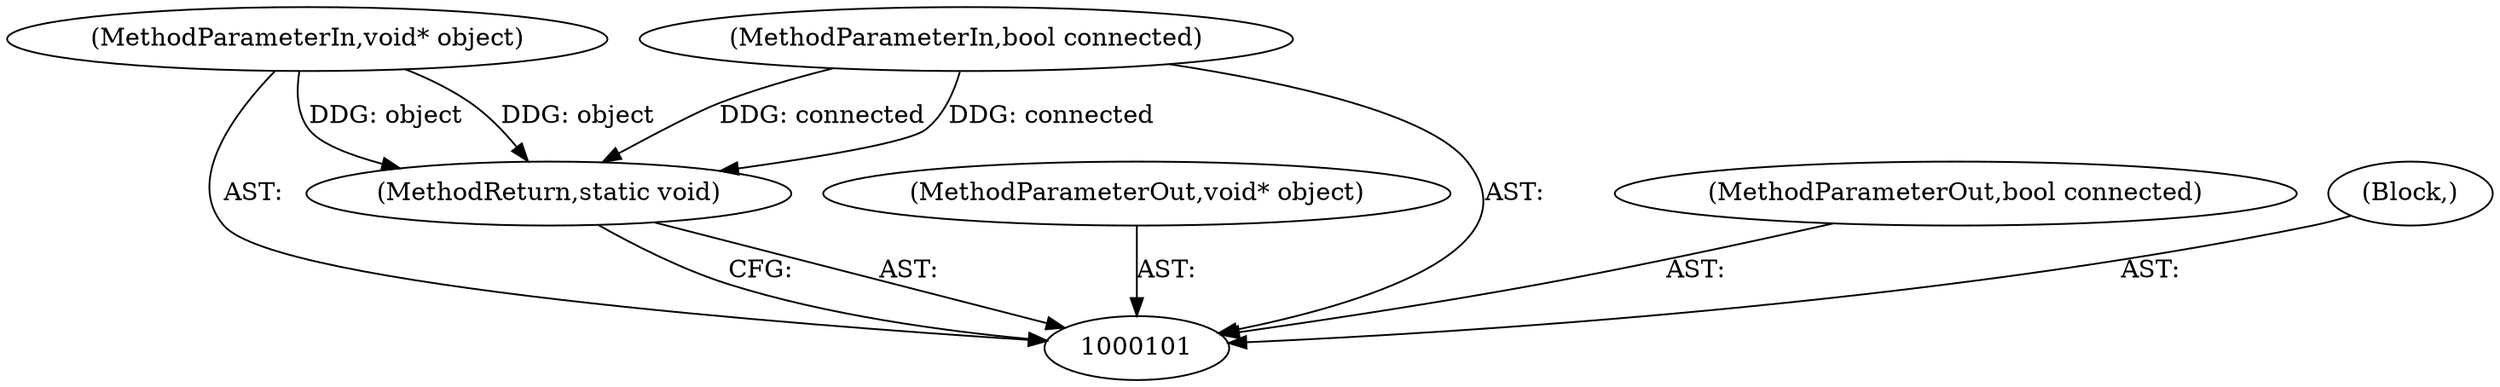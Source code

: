 digraph "0_Chrome_dc7b094a338c6c521f918f478e993f0f74bbea0d_6" {
"1000105" [label="(MethodReturn,static void)"];
"1000102" [label="(MethodParameterIn,void* object)"];
"1000111" [label="(MethodParameterOut,void* object)"];
"1000103" [label="(MethodParameterIn,bool connected)"];
"1000112" [label="(MethodParameterOut,bool connected)"];
"1000104" [label="(Block,)"];
"1000105" -> "1000101"  [label="AST: "];
"1000105" -> "1000101"  [label="CFG: "];
"1000103" -> "1000105"  [label="DDG: connected"];
"1000102" -> "1000105"  [label="DDG: object"];
"1000102" -> "1000101"  [label="AST: "];
"1000102" -> "1000105"  [label="DDG: object"];
"1000111" -> "1000101"  [label="AST: "];
"1000103" -> "1000101"  [label="AST: "];
"1000103" -> "1000105"  [label="DDG: connected"];
"1000112" -> "1000101"  [label="AST: "];
"1000104" -> "1000101"  [label="AST: "];
}
